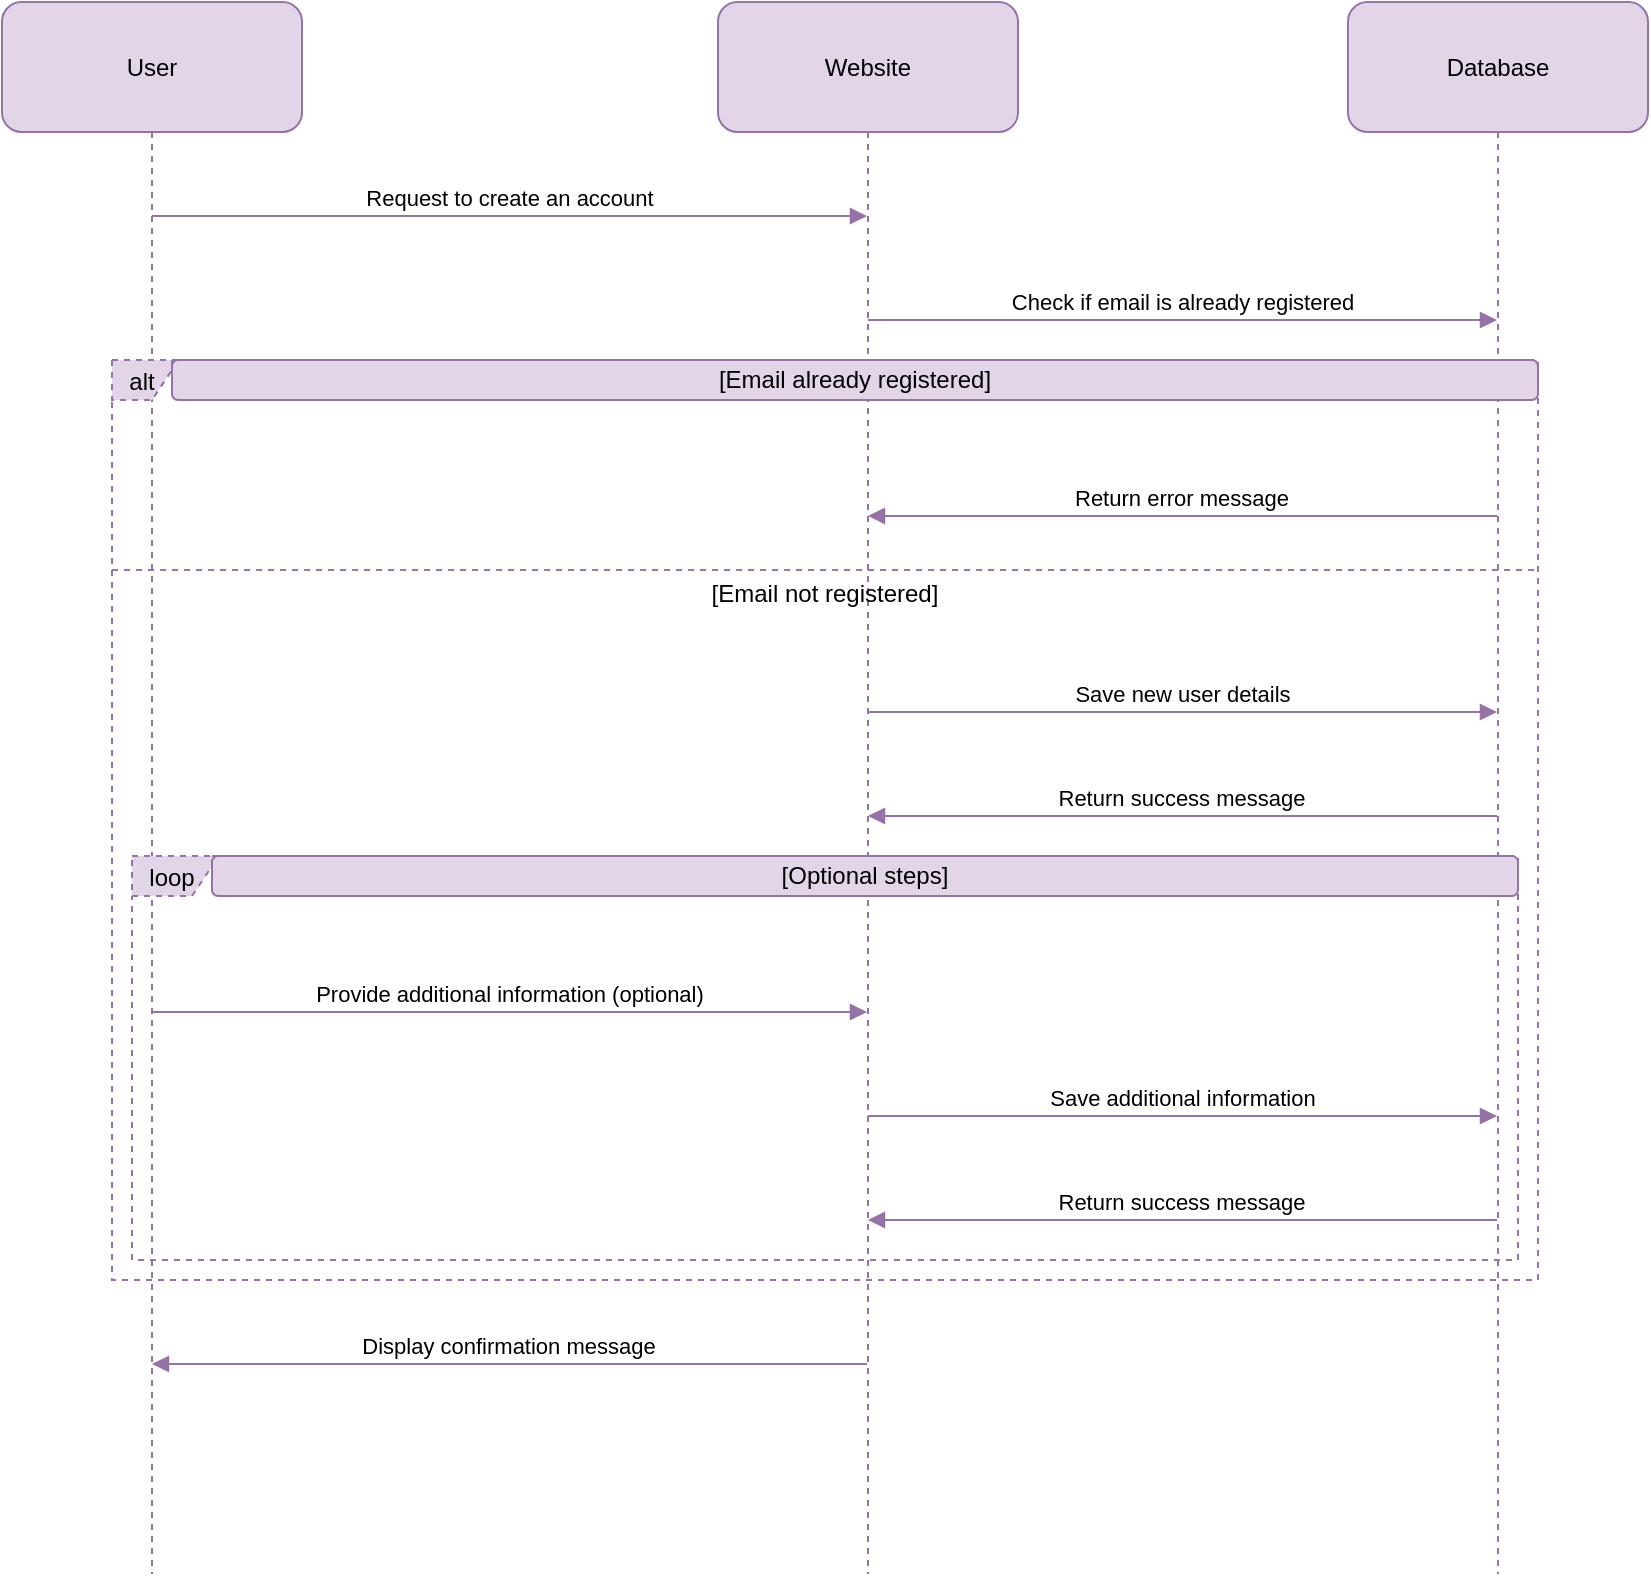 <mxfile version="22.1.5" type="github">
  <diagram name="Page-1" id="vvwas6FbHUiItFAmYyI_">
    <mxGraphModel dx="1434" dy="750" grid="1" gridSize="10" guides="1" tooltips="1" connect="1" arrows="1" fold="1" page="1" pageScale="1" pageWidth="827" pageHeight="1169" math="0" shadow="0">
      <root>
        <mxCell id="0" />
        <mxCell id="1" parent="0" />
        <mxCell id="2" value="User" style="shape=umlLifeline;perimeter=lifelinePerimeter;whiteSpace=wrap;container=1;dropTarget=0;collapsible=0;recursiveResize=0;outlineConnect=0;portConstraint=eastwest;newEdgeStyle={&quot;edgeStyle&quot;:&quot;elbowEdgeStyle&quot;,&quot;elbow&quot;:&quot;vertical&quot;,&quot;curved&quot;:0,&quot;rounded&quot;:0};size=65;rounded=1;labelBackgroundColor=none;fillColor=#e1d5e7;strokeColor=#9673a6;" parent="1" vertex="1">
          <mxGeometry width="150" height="786" as="geometry" />
        </mxCell>
        <mxCell id="3" value="Website" style="shape=umlLifeline;perimeter=lifelinePerimeter;whiteSpace=wrap;container=1;dropTarget=0;collapsible=0;recursiveResize=0;outlineConnect=0;portConstraint=eastwest;newEdgeStyle={&quot;edgeStyle&quot;:&quot;elbowEdgeStyle&quot;,&quot;elbow&quot;:&quot;vertical&quot;,&quot;curved&quot;:0,&quot;rounded&quot;:0};size=65;rounded=1;labelBackgroundColor=none;fillColor=#e1d5e7;strokeColor=#9673a6;" parent="1" vertex="1">
          <mxGeometry x="358" width="150" height="786" as="geometry" />
        </mxCell>
        <mxCell id="4" value="Database" style="shape=umlLifeline;perimeter=lifelinePerimeter;whiteSpace=wrap;container=1;dropTarget=0;collapsible=0;recursiveResize=0;outlineConnect=0;portConstraint=eastwest;newEdgeStyle={&quot;edgeStyle&quot;:&quot;elbowEdgeStyle&quot;,&quot;elbow&quot;:&quot;vertical&quot;,&quot;curved&quot;:0,&quot;rounded&quot;:0};size=65;rounded=1;labelBackgroundColor=none;fillColor=#e1d5e7;strokeColor=#9673a6;" parent="1" vertex="1">
          <mxGeometry x="673" width="150" height="786" as="geometry" />
        </mxCell>
        <mxCell id="5" value="loop" style="shape=umlFrame;dashed=1;pointerEvents=0;dropTarget=0;strokeColor=#9673a6;height=20;width=40;rounded=1;labelBackgroundColor=none;fillColor=#e1d5e7;" parent="1" vertex="1">
          <mxGeometry x="65" y="427" width="693" height="202" as="geometry" />
        </mxCell>
        <mxCell id="6" value="[Optional steps]" style="text;strokeColor=#9673a6;fillColor=#e1d5e7;align=center;verticalAlign=middle;whiteSpace=wrap;rounded=1;labelBackgroundColor=none;" parent="5" vertex="1">
          <mxGeometry x="40" width="653" height="20" as="geometry" />
        </mxCell>
        <mxCell id="7" value="alt" style="shape=umlFrame;dashed=1;pointerEvents=0;dropTarget=0;strokeColor=#9673a6;height=20;width=30;rounded=1;labelBackgroundColor=none;fillColor=#e1d5e7;" parent="1" vertex="1">
          <mxGeometry x="55" y="179" width="713" height="460" as="geometry" />
        </mxCell>
        <mxCell id="8" value="[Email already registered]" style="text;strokeColor=#9673a6;fillColor=#e1d5e7;align=center;verticalAlign=middle;whiteSpace=wrap;rounded=1;labelBackgroundColor=none;" parent="7" vertex="1">
          <mxGeometry x="30" width="683" height="20" as="geometry" />
        </mxCell>
        <mxCell id="9" value="[Email not registered]" style="shape=line;dashed=1;whiteSpace=wrap;verticalAlign=top;labelPosition=center;verticalLabelPosition=middle;align=center;strokeColor=#9673a6;rounded=1;labelBackgroundColor=none;fillColor=#e1d5e7;" parent="7" vertex="1">
          <mxGeometry y="103" width="713" height="4" as="geometry" />
        </mxCell>
        <mxCell id="10" value="Request to create an account" style="verticalAlign=bottom;endArrow=block;edgeStyle=elbowEdgeStyle;elbow=vertical;curved=0;rounded=1;labelBackgroundColor=none;strokeColor=#9673a6;fontColor=default;fillColor=#e1d5e7;" parent="1" source="2" target="3" edge="1">
          <mxGeometry relative="1" as="geometry">
            <Array as="points">
              <mxPoint x="264" y="107" />
            </Array>
          </mxGeometry>
        </mxCell>
        <mxCell id="11" value="Check if email is already registered" style="verticalAlign=bottom;endArrow=block;edgeStyle=elbowEdgeStyle;elbow=vertical;curved=0;rounded=1;labelBackgroundColor=none;strokeColor=#9673a6;fontColor=default;fillColor=#e1d5e7;" parent="1" source="3" target="4" edge="1">
          <mxGeometry relative="1" as="geometry">
            <Array as="points">
              <mxPoint x="601" y="159" />
            </Array>
          </mxGeometry>
        </mxCell>
        <mxCell id="12" value="Return error message" style="verticalAlign=bottom;endArrow=block;edgeStyle=elbowEdgeStyle;elbow=vertical;curved=0;rounded=1;labelBackgroundColor=none;strokeColor=#9673a6;fontColor=default;fillColor=#e1d5e7;" parent="1" source="4" target="3" edge="1">
          <mxGeometry relative="1" as="geometry">
            <Array as="points">
              <mxPoint x="601" y="257" />
            </Array>
          </mxGeometry>
        </mxCell>
        <mxCell id="13" value="Save new user details" style="verticalAlign=bottom;endArrow=block;edgeStyle=elbowEdgeStyle;elbow=vertical;curved=0;rounded=1;labelBackgroundColor=none;strokeColor=#9673a6;fontColor=default;fillColor=#e1d5e7;" parent="1" source="3" target="4" edge="1">
          <mxGeometry relative="1" as="geometry">
            <Array as="points">
              <mxPoint x="601" y="355" />
            </Array>
          </mxGeometry>
        </mxCell>
        <mxCell id="14" value="Return success message" style="verticalAlign=bottom;endArrow=block;edgeStyle=elbowEdgeStyle;elbow=vertical;curved=0;rounded=1;labelBackgroundColor=none;strokeColor=#9673a6;fontColor=default;fillColor=#e1d5e7;" parent="1" source="4" target="3" edge="1">
          <mxGeometry relative="1" as="geometry">
            <Array as="points">
              <mxPoint x="601" y="407" />
            </Array>
          </mxGeometry>
        </mxCell>
        <mxCell id="15" value="Provide additional information (optional)" style="verticalAlign=bottom;endArrow=block;edgeStyle=elbowEdgeStyle;elbow=vertical;curved=0;rounded=1;labelBackgroundColor=none;strokeColor=#9673a6;fontColor=default;fillColor=#e1d5e7;" parent="1" source="2" target="3" edge="1">
          <mxGeometry relative="1" as="geometry">
            <Array as="points">
              <mxPoint x="264" y="505" />
            </Array>
          </mxGeometry>
        </mxCell>
        <mxCell id="16" value="Save additional information" style="verticalAlign=bottom;endArrow=block;edgeStyle=elbowEdgeStyle;elbow=vertical;curved=0;rounded=1;labelBackgroundColor=none;strokeColor=#9673a6;fontColor=default;fillColor=#e1d5e7;" parent="1" source="3" target="4" edge="1">
          <mxGeometry relative="1" as="geometry">
            <Array as="points">
              <mxPoint x="601" y="557" />
            </Array>
          </mxGeometry>
        </mxCell>
        <mxCell id="17" value="Return success message" style="verticalAlign=bottom;endArrow=block;edgeStyle=elbowEdgeStyle;elbow=vertical;curved=0;rounded=1;labelBackgroundColor=none;strokeColor=#9673a6;fontColor=default;fillColor=#e1d5e7;" parent="1" source="4" target="3" edge="1">
          <mxGeometry relative="1" as="geometry">
            <Array as="points">
              <mxPoint x="601" y="609" />
            </Array>
          </mxGeometry>
        </mxCell>
        <mxCell id="18" value="Display confirmation message" style="verticalAlign=bottom;endArrow=block;edgeStyle=elbowEdgeStyle;elbow=vertical;curved=0;rounded=1;labelBackgroundColor=none;strokeColor=#9673a6;fontColor=default;fillColor=#e1d5e7;" parent="1" source="3" target="2" edge="1">
          <mxGeometry relative="1" as="geometry">
            <Array as="points">
              <mxPoint x="264" y="681" />
            </Array>
          </mxGeometry>
        </mxCell>
      </root>
    </mxGraphModel>
  </diagram>
</mxfile>
